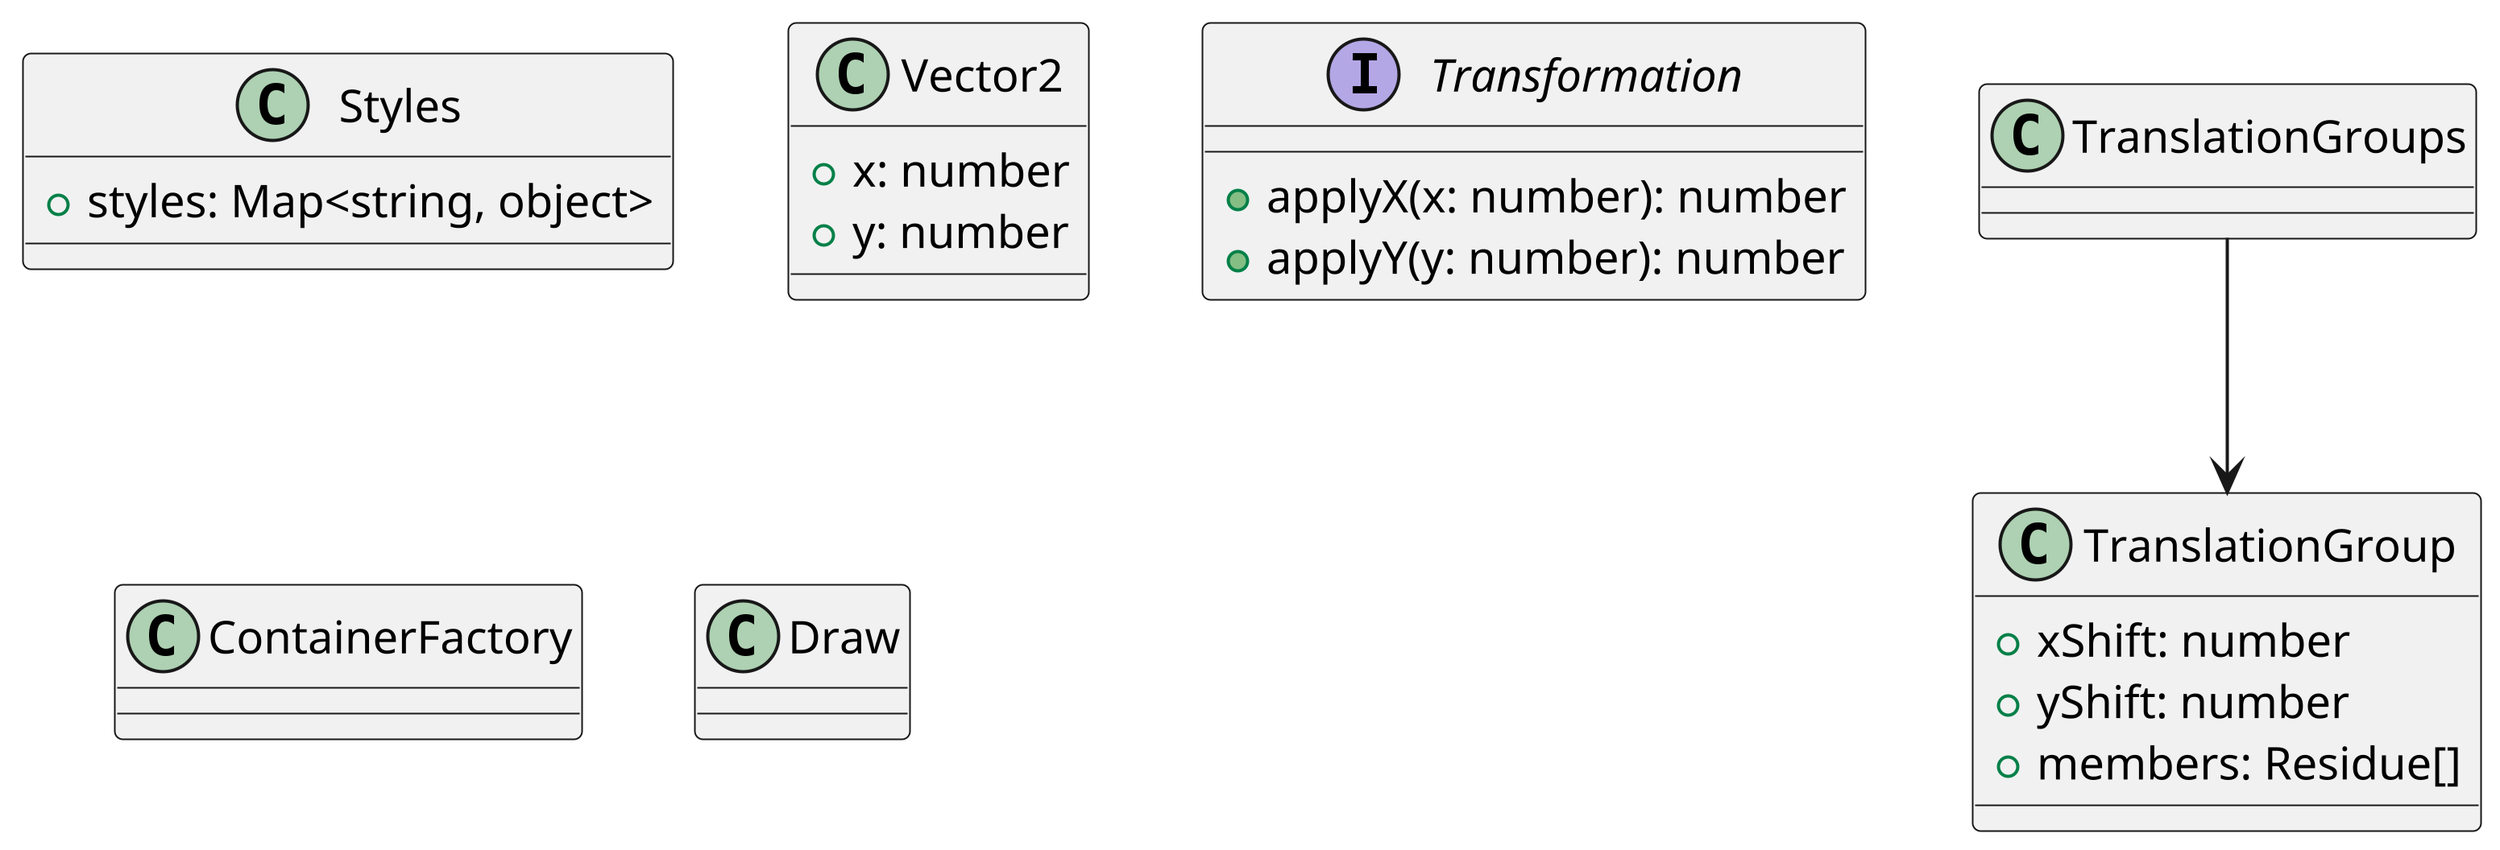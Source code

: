 @startuml

scale 3000 height

class Styles {
    +styles: Map<string, object>
}
class Vector2 {
    +x: number
    +y: number
}
interface Transformation {
    +applyX(x: number): number
    +applyY(y: number): number
}
class ContainerFactory {
}
class Draw {
}
class TranslationGroups {
}
class TranslationGroup {
    +xShift: number
    +yShift: number
    +members: Residue[]
}

TranslationGroups --> TranslationGroup
@enduml

